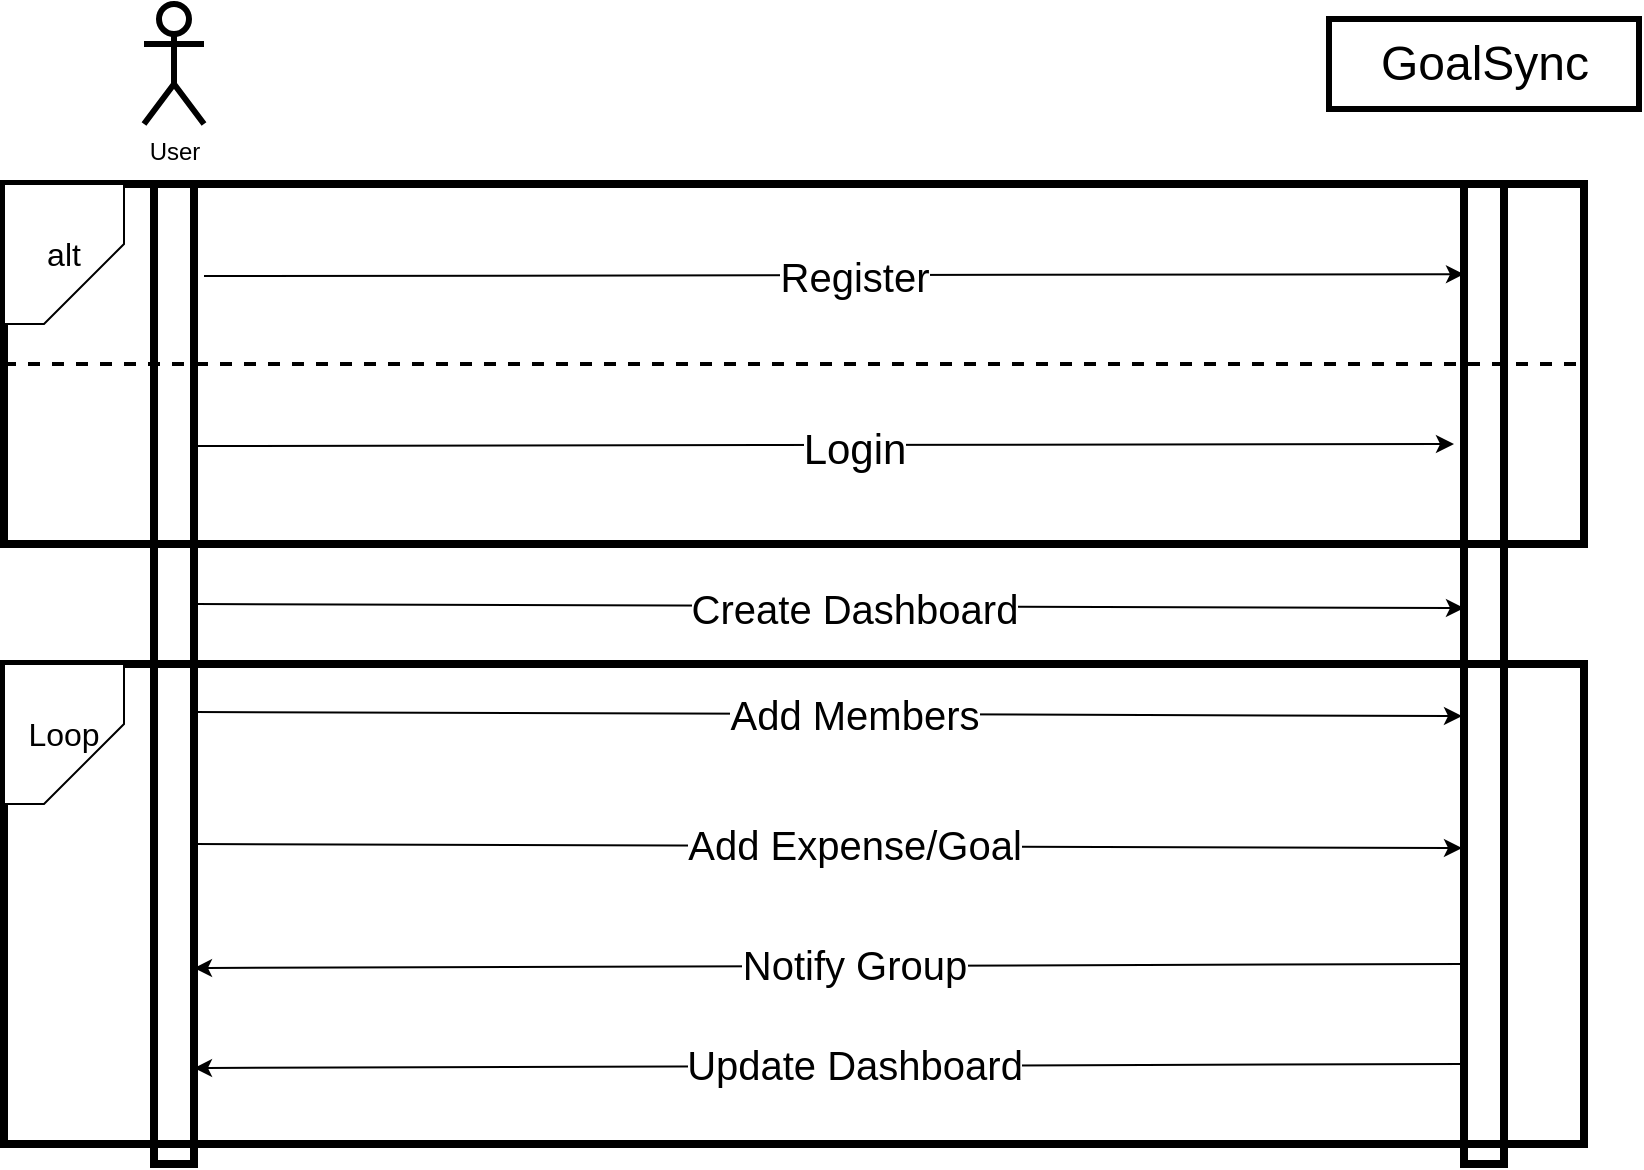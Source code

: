 <mxfile version="28.2.3">
  <diagram name="Page-1" id="eb1XIhUrqlEJQNQFPCEy">
    <mxGraphModel dx="2231" dy="791" grid="1" gridSize="10" guides="1" tooltips="1" connect="1" arrows="1" fold="1" page="1" pageScale="1" pageWidth="850" pageHeight="1100" math="0" shadow="0">
      <root>
        <mxCell id="0" />
        <mxCell id="1" parent="0" />
        <mxCell id="Cid6bU5TikV_ZvuhiSt9-3" value="User&lt;div&gt;&lt;br&gt;&lt;/div&gt;" style="shape=umlActor;verticalLabelPosition=bottom;verticalAlign=top;html=1;outlineConnect=0;strokeWidth=3;" vertex="1" parent="1">
          <mxGeometry x="70" y="60" width="30" height="60" as="geometry" />
        </mxCell>
        <mxCell id="Cid6bU5TikV_ZvuhiSt9-6" value="" style="rounded=0;whiteSpace=wrap;html=1;strokeWidth=4;" vertex="1" parent="1">
          <mxGeometry x="75" y="150" width="20" height="490" as="geometry" />
        </mxCell>
        <mxCell id="Cid6bU5TikV_ZvuhiSt9-8" value="" style="rounded=0;whiteSpace=wrap;html=1;strokeWidth=4;" vertex="1" parent="1">
          <mxGeometry x="730" y="150" width="20" height="490" as="geometry" />
        </mxCell>
        <mxCell id="Cid6bU5TikV_ZvuhiSt9-9" value="&lt;font style=&quot;font-size: 24px;&quot;&gt;GoalSync&lt;/font&gt;" style="whiteSpace=wrap;html=1;strokeWidth=3;" vertex="1" parent="1">
          <mxGeometry x="662.5" y="67.5" width="155" height="45" as="geometry" />
        </mxCell>
        <mxCell id="Cid6bU5TikV_ZvuhiSt9-10" value="" style="rounded=0;whiteSpace=wrap;html=1;fillColor=none;strokeWidth=4;" vertex="1" parent="1">
          <mxGeometry y="150" width="790" height="180" as="geometry" />
        </mxCell>
        <mxCell id="Cid6bU5TikV_ZvuhiSt9-11" value="" style="endArrow=none;html=1;rounded=0;exitX=0;exitY=0.5;exitDx=0;exitDy=0;entryX=1;entryY=0.5;entryDx=0;entryDy=0;dashed=1;strokeWidth=2;" edge="1" parent="1" source="Cid6bU5TikV_ZvuhiSt9-10" target="Cid6bU5TikV_ZvuhiSt9-10">
          <mxGeometry width="50" height="50" relative="1" as="geometry">
            <mxPoint x="390" y="400" as="sourcePoint" />
            <mxPoint x="440" y="350" as="targetPoint" />
          </mxGeometry>
        </mxCell>
        <mxCell id="Cid6bU5TikV_ZvuhiSt9-17" value="" style="endArrow=classic;html=1;rounded=0;exitX=1.25;exitY=0.094;exitDx=0;exitDy=0;exitPerimeter=0;entryX=0;entryY=0.092;entryDx=0;entryDy=0;entryPerimeter=0;" edge="1" parent="1" source="Cid6bU5TikV_ZvuhiSt9-6" target="Cid6bU5TikV_ZvuhiSt9-8">
          <mxGeometry width="50" height="50" relative="1" as="geometry">
            <mxPoint x="390" y="400" as="sourcePoint" />
            <mxPoint x="440" y="350" as="targetPoint" />
          </mxGeometry>
        </mxCell>
        <mxCell id="Cid6bU5TikV_ZvuhiSt9-18" value="&lt;font style=&quot;font-size: 20px;&quot;&gt;Register&lt;/font&gt;" style="edgeLabel;html=1;align=center;verticalAlign=middle;resizable=0;points=[];" vertex="1" connectable="0" parent="Cid6bU5TikV_ZvuhiSt9-17">
          <mxGeometry x="0.025" relative="1" as="geometry">
            <mxPoint x="2" as="offset" />
          </mxGeometry>
        </mxCell>
        <mxCell id="Cid6bU5TikV_ZvuhiSt9-19" value="" style="endArrow=classic;html=1;rounded=0;exitX=1.25;exitY=0.094;exitDx=0;exitDy=0;exitPerimeter=0;entryX=0;entryY=0.092;entryDx=0;entryDy=0;entryPerimeter=0;" edge="1" parent="1">
          <mxGeometry width="50" height="50" relative="1" as="geometry">
            <mxPoint x="95" y="281" as="sourcePoint" />
            <mxPoint x="725" y="280" as="targetPoint" />
          </mxGeometry>
        </mxCell>
        <mxCell id="Cid6bU5TikV_ZvuhiSt9-22" value="&lt;font style=&quot;font-size: 21px;&quot;&gt;Login&lt;/font&gt;" style="edgeLabel;html=1;align=center;verticalAlign=middle;resizable=0;points=[];" vertex="1" connectable="0" parent="Cid6bU5TikV_ZvuhiSt9-19">
          <mxGeometry x="0.041" y="-1" relative="1" as="geometry">
            <mxPoint x="2" as="offset" />
          </mxGeometry>
        </mxCell>
        <mxCell id="Cid6bU5TikV_ZvuhiSt9-28" value="&lt;font style=&quot;font-size: 16px;&quot;&gt;alt&lt;/font&gt;" style="shape=card;whiteSpace=wrap;html=1;size=40;direction=west;" vertex="1" parent="1">
          <mxGeometry y="150" width="60" height="70" as="geometry" />
        </mxCell>
        <mxCell id="Cid6bU5TikV_ZvuhiSt9-29" value="" style="endArrow=classic;html=1;rounded=0;entryX=-0.05;entryY=0.551;entryDx=0;entryDy=0;entryPerimeter=0;" edge="1" parent="1">
          <mxGeometry width="50" height="50" relative="1" as="geometry">
            <mxPoint x="95" y="480" as="sourcePoint" />
            <mxPoint x="729" y="482.03" as="targetPoint" />
          </mxGeometry>
        </mxCell>
        <mxCell id="Cid6bU5TikV_ZvuhiSt9-30" value="&lt;font style=&quot;font-size: 20px;&quot;&gt;Add Expense/Goal&lt;/font&gt;" style="edgeLabel;html=1;align=center;verticalAlign=middle;resizable=0;points=[];" vertex="1" connectable="0" parent="Cid6bU5TikV_ZvuhiSt9-29">
          <mxGeometry x="0.047" y="-1" relative="1" as="geometry">
            <mxPoint x="-2" y="-2" as="offset" />
          </mxGeometry>
        </mxCell>
        <mxCell id="Cid6bU5TikV_ZvuhiSt9-32" value="" style="endArrow=classic;html=1;rounded=0;entryX=-0.05;entryY=0.551;entryDx=0;entryDy=0;entryPerimeter=0;" edge="1" parent="1">
          <mxGeometry width="50" height="50" relative="1" as="geometry">
            <mxPoint x="729" y="540" as="sourcePoint" />
            <mxPoint x="95" y="542.03" as="targetPoint" />
          </mxGeometry>
        </mxCell>
        <mxCell id="Cid6bU5TikV_ZvuhiSt9-33" value="&lt;font style=&quot;font-size: 20px;&quot;&gt;Notify Group&lt;/font&gt;" style="edgeLabel;html=1;align=center;verticalAlign=middle;resizable=0;points=[];" vertex="1" connectable="0" parent="Cid6bU5TikV_ZvuhiSt9-32">
          <mxGeometry x="0.047" y="-1" relative="1" as="geometry">
            <mxPoint x="28" as="offset" />
          </mxGeometry>
        </mxCell>
        <mxCell id="Cid6bU5TikV_ZvuhiSt9-34" value="" style="endArrow=classic;html=1;rounded=0;entryX=-0.05;entryY=0.551;entryDx=0;entryDy=0;entryPerimeter=0;" edge="1" parent="1">
          <mxGeometry width="50" height="50" relative="1" as="geometry">
            <mxPoint x="729" y="590" as="sourcePoint" />
            <mxPoint x="95" y="592.03" as="targetPoint" />
          </mxGeometry>
        </mxCell>
        <mxCell id="Cid6bU5TikV_ZvuhiSt9-35" value="&lt;font style=&quot;font-size: 20px;&quot;&gt;Update Dashboard&lt;/font&gt;" style="edgeLabel;html=1;align=center;verticalAlign=middle;resizable=0;points=[];" vertex="1" connectable="0" parent="Cid6bU5TikV_ZvuhiSt9-34">
          <mxGeometry x="0.047" y="-1" relative="1" as="geometry">
            <mxPoint x="28" as="offset" />
          </mxGeometry>
        </mxCell>
        <mxCell id="Cid6bU5TikV_ZvuhiSt9-36" value="" style="endArrow=classic;html=1;rounded=0;entryX=-0.05;entryY=0.551;entryDx=0;entryDy=0;entryPerimeter=0;" edge="1" parent="1">
          <mxGeometry width="50" height="50" relative="1" as="geometry">
            <mxPoint x="96" y="360" as="sourcePoint" />
            <mxPoint x="730" y="362.03" as="targetPoint" />
          </mxGeometry>
        </mxCell>
        <mxCell id="Cid6bU5TikV_ZvuhiSt9-37" value="&lt;font style=&quot;font-size: 20px;&quot;&gt;Create Dashboard&lt;/font&gt;" style="edgeLabel;html=1;align=center;verticalAlign=middle;resizable=0;points=[];" vertex="1" connectable="0" parent="Cid6bU5TikV_ZvuhiSt9-36">
          <mxGeometry x="0.047" y="-1" relative="1" as="geometry">
            <mxPoint x="-3" as="offset" />
          </mxGeometry>
        </mxCell>
        <mxCell id="Cid6bU5TikV_ZvuhiSt9-38" value="" style="endArrow=classic;html=1;rounded=0;entryX=-0.05;entryY=0.551;entryDx=0;entryDy=0;entryPerimeter=0;" edge="1" parent="1">
          <mxGeometry width="50" height="50" relative="1" as="geometry">
            <mxPoint x="95" y="413.99" as="sourcePoint" />
            <mxPoint x="729" y="416.02" as="targetPoint" />
          </mxGeometry>
        </mxCell>
        <mxCell id="Cid6bU5TikV_ZvuhiSt9-39" value="&lt;font style=&quot;font-size: 20px;&quot;&gt;Add Members&lt;/font&gt;" style="edgeLabel;html=1;align=center;verticalAlign=middle;resizable=0;points=[];" vertex="1" connectable="0" parent="Cid6bU5TikV_ZvuhiSt9-38">
          <mxGeometry x="0.047" y="-1" relative="1" as="geometry">
            <mxPoint x="-2" y="-1" as="offset" />
          </mxGeometry>
        </mxCell>
        <mxCell id="Cid6bU5TikV_ZvuhiSt9-40" value="" style="rounded=0;whiteSpace=wrap;html=1;fillColor=none;strokeWidth=4;" vertex="1" parent="1">
          <mxGeometry y="390" width="790" height="240" as="geometry" />
        </mxCell>
        <mxCell id="Cid6bU5TikV_ZvuhiSt9-41" value="&lt;font style=&quot;font-size: 16px;&quot;&gt;Loop&lt;/font&gt;" style="shape=card;whiteSpace=wrap;html=1;size=40;direction=west;" vertex="1" parent="1">
          <mxGeometry y="390" width="60" height="70" as="geometry" />
        </mxCell>
      </root>
    </mxGraphModel>
  </diagram>
</mxfile>
